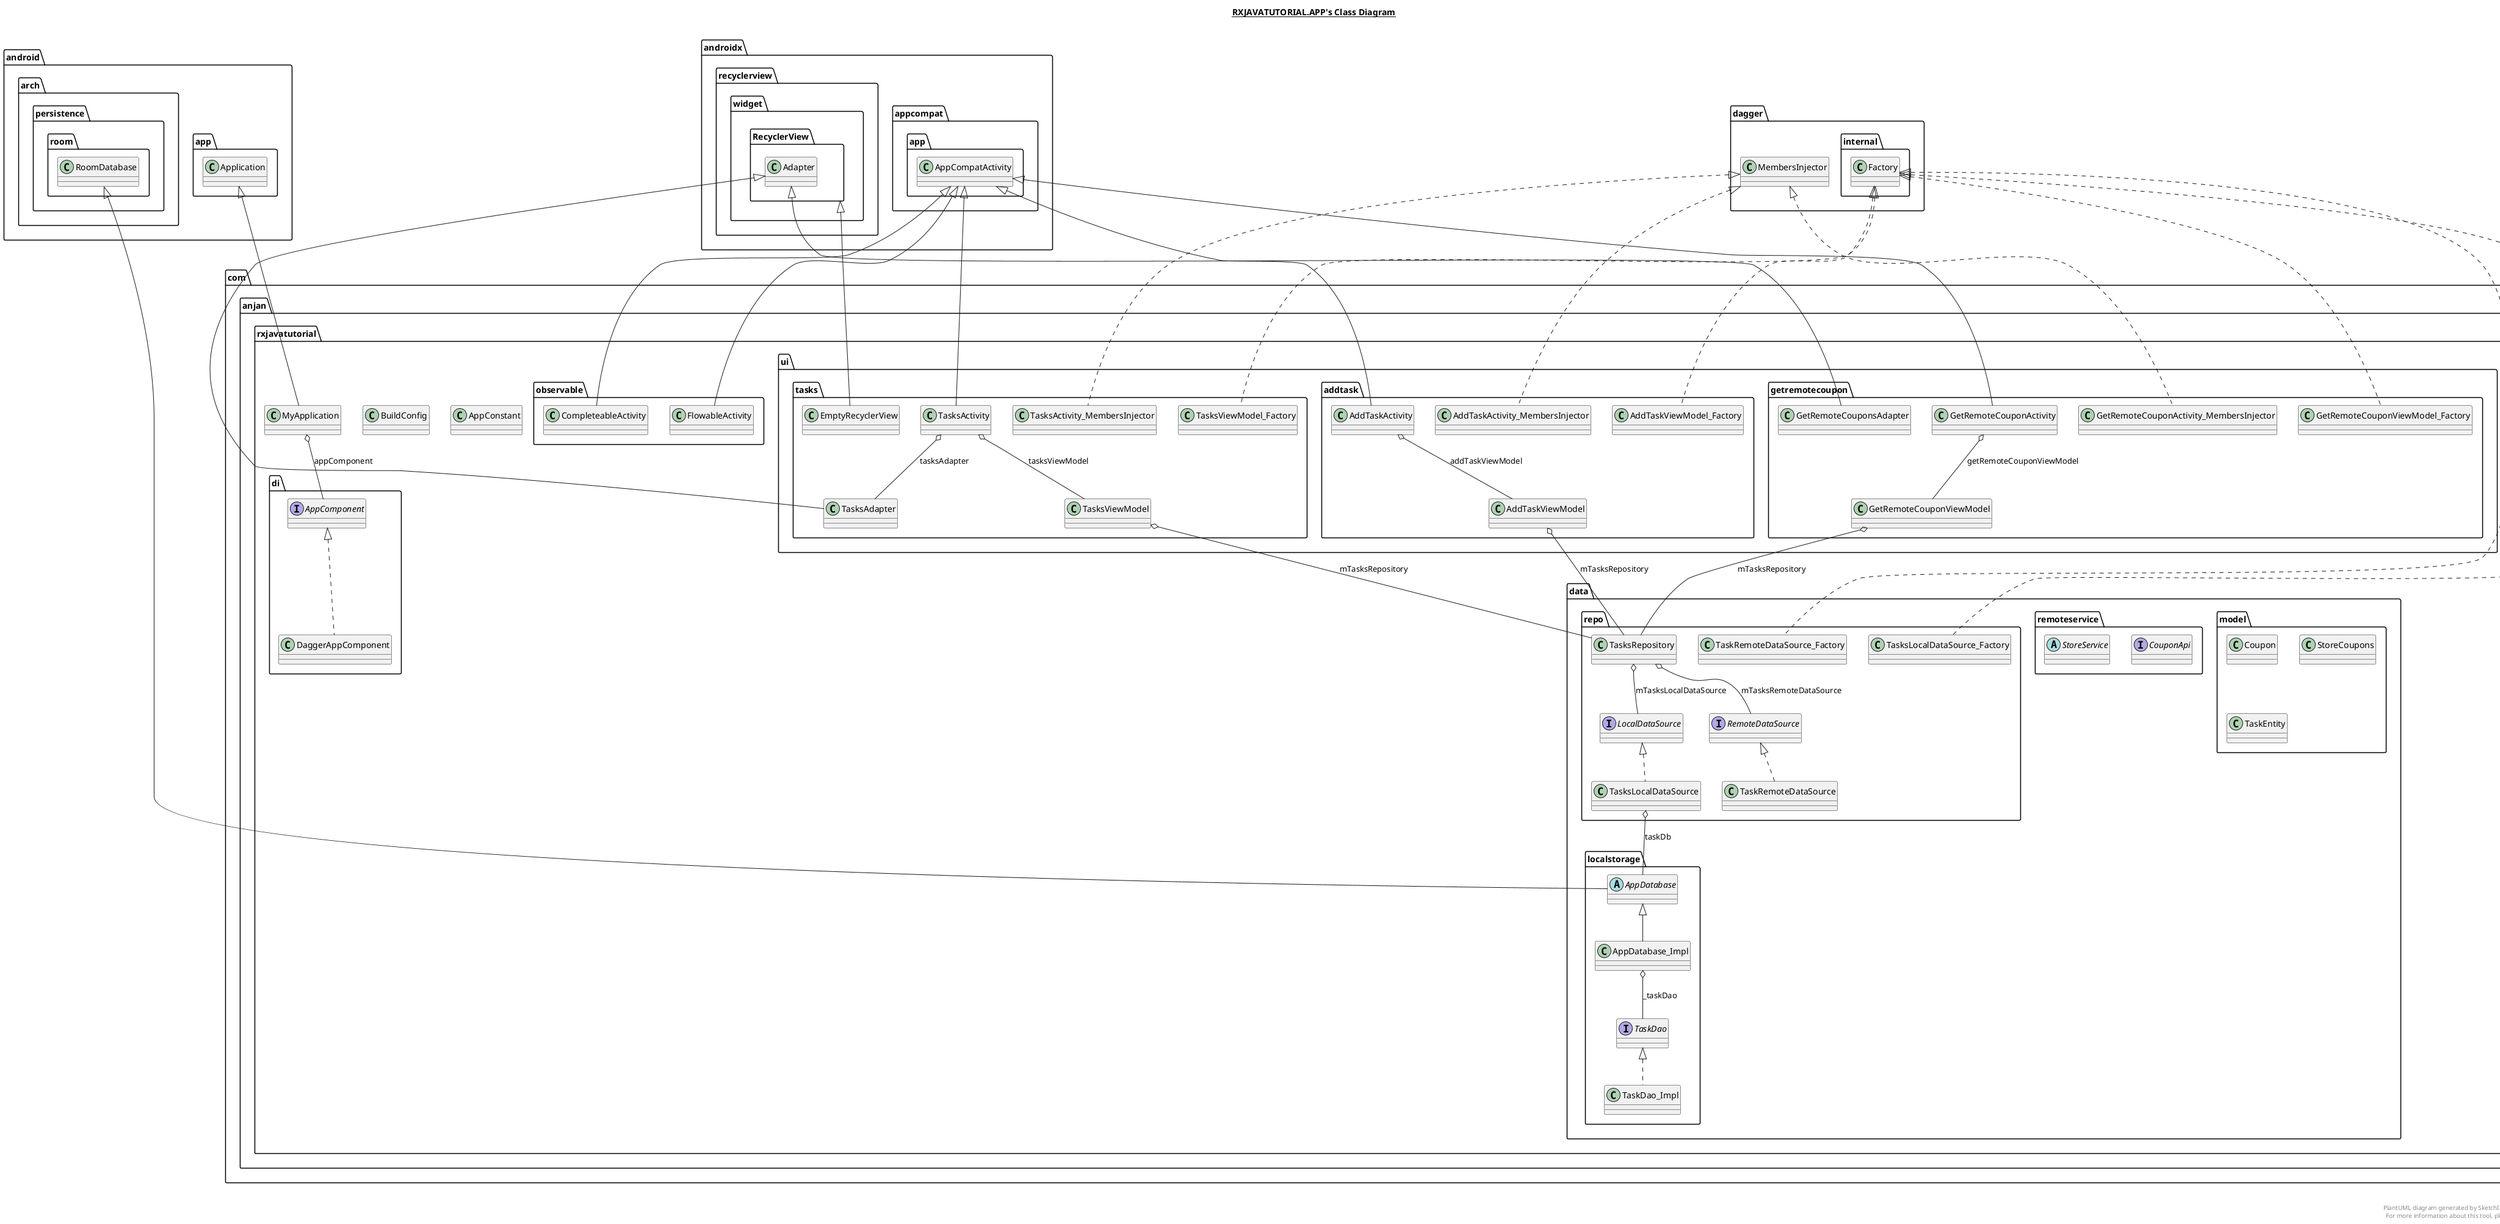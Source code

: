 @startuml

title __RXJAVATUTORIAL.APP's Class Diagram__\n

  namespace com.anjan.rxjavatutorial {
    class com.anjan.rxjavatutorial.AppConstant {
    }
  }
  

  namespace com.anjan.rxjavatutorial {
    class com.anjan.rxjavatutorial.BuildConfig {
    }
  }
  

  namespace com.anjan.rxjavatutorial {
    class com.anjan.rxjavatutorial.MyApplication {
    }
  }
  

  namespace com.anjan.rxjavatutorial {
    namespace data.localstorage {
      abstract class com.anjan.rxjavatutorial.data.localstorage.AppDatabase {
      }
    }
  }
  

  namespace com.anjan.rxjavatutorial {
    namespace data.localstorage {
      class com.anjan.rxjavatutorial.data.localstorage.AppDatabase_Impl {
      }
    }
  }
  

  namespace com.anjan.rxjavatutorial {
    namespace data.localstorage {
      interface com.anjan.rxjavatutorial.data.localstorage.TaskDao {
      }
    }
  }
  

  namespace com.anjan.rxjavatutorial {
    namespace data.localstorage {
      class com.anjan.rxjavatutorial.data.localstorage.TaskDao_Impl {
      }
    }
  }
  

  namespace com.anjan.rxjavatutorial {
    namespace data.model {
      class com.anjan.rxjavatutorial.data.model.Coupon {
      }
    }
  }
  

  namespace com.anjan.rxjavatutorial {
    namespace data.model {
      class com.anjan.rxjavatutorial.data.model.StoreCoupons {
      }
    }
  }
  

  namespace com.anjan.rxjavatutorial {
    namespace data.model {
      class com.anjan.rxjavatutorial.data.model.TaskEntity {
      }
    }
  }
  

  namespace com.anjan.rxjavatutorial {
    namespace data.remoteservice {
      interface com.anjan.rxjavatutorial.data.remoteservice.CouponApi {
      }
    }
  }
  

  namespace com.anjan.rxjavatutorial {
    namespace data.remoteservice {
      abstract class com.anjan.rxjavatutorial.data.remoteservice.StoreService {
      }
    }
  }
  

  namespace com.anjan.rxjavatutorial {
    namespace data.repo {
      interface com.anjan.rxjavatutorial.data.repo.LocalDataSource {
      }
    }
  }
  

  namespace com.anjan.rxjavatutorial {
    namespace data.repo {
      interface com.anjan.rxjavatutorial.data.repo.RemoteDataSource {
      }
    }
  }
  

  namespace com.anjan.rxjavatutorial {
    namespace data.repo {
      class com.anjan.rxjavatutorial.data.repo.TaskRemoteDataSource {
      }
    }
  }
  

  namespace com.anjan.rxjavatutorial {
    namespace data.repo {
      class com.anjan.rxjavatutorial.data.repo.TaskRemoteDataSource_Factory {
      }
    }
  }
  

  namespace com.anjan.rxjavatutorial {
    namespace data.repo {
      class com.anjan.rxjavatutorial.data.repo.TasksLocalDataSource {
      }
    }
  }
  

  namespace com.anjan.rxjavatutorial {
    namespace data.repo {
      class com.anjan.rxjavatutorial.data.repo.TasksLocalDataSource_Factory {
      }
    }
  }
  

  namespace com.anjan.rxjavatutorial {
    namespace data.repo {
      class com.anjan.rxjavatutorial.data.repo.TasksRepository {
      }
    }
  }
  

  namespace com.anjan.rxjavatutorial {
    namespace di {
      interface com.anjan.rxjavatutorial.di.AppComponent {
      }
    }
  }
  

  namespace com.anjan.rxjavatutorial {
    namespace di {
      class com.anjan.rxjavatutorial.di.DaggerAppComponent {
      }
    }
  }
  

  namespace com.anjan.rxjavatutorial {
    namespace observable {
      class com.anjan.rxjavatutorial.observable.CompleteableActivity {
      }
    }
  }
  

  namespace com.anjan.rxjavatutorial {
    namespace observable {
      class com.anjan.rxjavatutorial.observable.FlowableActivity {
      }
    }
  }
  

  namespace com.anjan.rxjavatutorial {
    namespace ui.addtask {
      class com.anjan.rxjavatutorial.ui.addtask.AddTaskActivity {
      }
    }
  }
  

  namespace com.anjan.rxjavatutorial {
    namespace ui.addtask {
      class com.anjan.rxjavatutorial.ui.addtask.AddTaskActivity_MembersInjector {
      }
    }
  }
  

  namespace com.anjan.rxjavatutorial {
    namespace ui.addtask {
      class com.anjan.rxjavatutorial.ui.addtask.AddTaskViewModel {
      }
    }
  }
  

  namespace com.anjan.rxjavatutorial {
    namespace ui.addtask {
      class com.anjan.rxjavatutorial.ui.addtask.AddTaskViewModel_Factory {
      }
    }
  }
  

  namespace com.anjan.rxjavatutorial {
    namespace ui.getremotecoupon {
      class com.anjan.rxjavatutorial.ui.getremotecoupon.GetRemoteCouponActivity {
      }
    }
  }
  

  namespace com.anjan.rxjavatutorial {
    namespace ui.getremotecoupon {
      class com.anjan.rxjavatutorial.ui.getremotecoupon.GetRemoteCouponActivity_MembersInjector {
      }
    }
  }
  

  namespace com.anjan.rxjavatutorial {
    namespace ui.getremotecoupon {
      class com.anjan.rxjavatutorial.ui.getremotecoupon.GetRemoteCouponViewModel {
      }
    }
  }
  

  namespace com.anjan.rxjavatutorial {
    namespace ui.getremotecoupon {
      class com.anjan.rxjavatutorial.ui.getremotecoupon.GetRemoteCouponViewModel_Factory {
      }
    }
  }
  

  namespace com.anjan.rxjavatutorial {
    namespace ui.getremotecoupon {
      class com.anjan.rxjavatutorial.ui.getremotecoupon.GetRemoteCouponsAdapter {
      }
    }
  }
  

  namespace com.anjan.rxjavatutorial {
    namespace ui.tasks {
      class com.anjan.rxjavatutorial.ui.tasks.EmptyRecyclerView {
      }
    }
  }
  

  namespace com.anjan.rxjavatutorial {
    namespace ui.tasks {
      class com.anjan.rxjavatutorial.ui.tasks.TasksActivity {
      }
    }
  }
  

  namespace com.anjan.rxjavatutorial {
    namespace ui.tasks {
      class com.anjan.rxjavatutorial.ui.tasks.TasksActivity_MembersInjector {
      }
    }
  }
  

  namespace com.anjan.rxjavatutorial {
    namespace ui.tasks {
      class com.anjan.rxjavatutorial.ui.tasks.TasksAdapter {
      }
    }
  }
  

  namespace com.anjan.rxjavatutorial {
    namespace ui.tasks {
      class com.anjan.rxjavatutorial.ui.tasks.TasksViewModel {
      }
    }
  }
  

  namespace com.anjan.rxjavatutorial {
    namespace ui.tasks {
      class com.anjan.rxjavatutorial.ui.tasks.TasksViewModel_Factory {
      }
    }
  }
  

  com.anjan.rxjavatutorial.MyApplication -up-|> android.app.Application
  com.anjan.rxjavatutorial.MyApplication o-- com.anjan.rxjavatutorial.di.AppComponent : appComponent
  com.anjan.rxjavatutorial.data.localstorage.AppDatabase -up-|> android.arch.persistence.room.RoomDatabase
  com.anjan.rxjavatutorial.data.localstorage.AppDatabase_Impl -up-|> com.anjan.rxjavatutorial.data.localstorage.AppDatabase
  com.anjan.rxjavatutorial.data.localstorage.AppDatabase_Impl o-- com.anjan.rxjavatutorial.data.localstorage.TaskDao : _taskDao
  com.anjan.rxjavatutorial.data.localstorage.TaskDao_Impl .up.|> com.anjan.rxjavatutorial.data.localstorage.TaskDao
  com.anjan.rxjavatutorial.data.repo.TaskRemoteDataSource .up.|> com.anjan.rxjavatutorial.data.repo.RemoteDataSource
  com.anjan.rxjavatutorial.data.repo.TaskRemoteDataSource_Factory .up.|> dagger.internal.Factory
  com.anjan.rxjavatutorial.data.repo.TasksLocalDataSource .up.|> com.anjan.rxjavatutorial.data.repo.LocalDataSource
  com.anjan.rxjavatutorial.data.repo.TasksLocalDataSource o-- com.anjan.rxjavatutorial.data.localstorage.AppDatabase : taskDb
  com.anjan.rxjavatutorial.data.repo.TasksLocalDataSource_Factory .up.|> dagger.internal.Factory
  com.anjan.rxjavatutorial.data.repo.TasksRepository o-- com.anjan.rxjavatutorial.data.repo.LocalDataSource : mTasksLocalDataSource
  com.anjan.rxjavatutorial.data.repo.TasksRepository o-- com.anjan.rxjavatutorial.data.repo.RemoteDataSource : mTasksRemoteDataSource
  com.anjan.rxjavatutorial.di.DaggerAppComponent .up.|> com.anjan.rxjavatutorial.di.AppComponent
  com.anjan.rxjavatutorial.observable.CompleteableActivity -up-|> androidx.appcompat.app.AppCompatActivity
  com.anjan.rxjavatutorial.observable.FlowableActivity -up-|> androidx.appcompat.app.AppCompatActivity
  com.anjan.rxjavatutorial.ui.addtask.AddTaskActivity -up-|> androidx.appcompat.app.AppCompatActivity
  com.anjan.rxjavatutorial.ui.addtask.AddTaskActivity o-- com.anjan.rxjavatutorial.ui.addtask.AddTaskViewModel : addTaskViewModel
  com.anjan.rxjavatutorial.ui.addtask.AddTaskActivity_MembersInjector .up.|> dagger.MembersInjector
  com.anjan.rxjavatutorial.ui.addtask.AddTaskViewModel o-- com.anjan.rxjavatutorial.data.repo.TasksRepository : mTasksRepository
  com.anjan.rxjavatutorial.ui.addtask.AddTaskViewModel_Factory .up.|> dagger.internal.Factory
  com.anjan.rxjavatutorial.ui.getremotecoupon.GetRemoteCouponActivity -up-|> androidx.appcompat.app.AppCompatActivity
  com.anjan.rxjavatutorial.ui.getremotecoupon.GetRemoteCouponActivity o-- com.anjan.rxjavatutorial.ui.getremotecoupon.GetRemoteCouponViewModel : getRemoteCouponViewModel
  com.anjan.rxjavatutorial.ui.getremotecoupon.GetRemoteCouponActivity_MembersInjector .up.|> dagger.MembersInjector
  com.anjan.rxjavatutorial.ui.getremotecoupon.GetRemoteCouponViewModel o-- com.anjan.rxjavatutorial.data.repo.TasksRepository : mTasksRepository
  com.anjan.rxjavatutorial.ui.getremotecoupon.GetRemoteCouponViewModel_Factory .up.|> dagger.internal.Factory
  com.anjan.rxjavatutorial.ui.getremotecoupon.GetRemoteCouponsAdapter -up-|> androidx.recyclerview.widget.RecyclerView.Adapter
  com.anjan.rxjavatutorial.ui.tasks.EmptyRecyclerView -up-|> androidx.recyclerview.widget.RecyclerView
  com.anjan.rxjavatutorial.ui.tasks.TasksActivity -up-|> androidx.appcompat.app.AppCompatActivity
  com.anjan.rxjavatutorial.ui.tasks.TasksActivity o-- com.anjan.rxjavatutorial.ui.tasks.TasksAdapter : tasksAdapter
  com.anjan.rxjavatutorial.ui.tasks.TasksActivity o-- com.anjan.rxjavatutorial.ui.tasks.TasksViewModel : tasksViewModel
  com.anjan.rxjavatutorial.ui.tasks.TasksActivity_MembersInjector .up.|> dagger.MembersInjector
  com.anjan.rxjavatutorial.ui.tasks.TasksAdapter -up-|> androidx.recyclerview.widget.RecyclerView.Adapter
  com.anjan.rxjavatutorial.ui.tasks.TasksViewModel o-- com.anjan.rxjavatutorial.data.repo.TasksRepository : mTasksRepository
  com.anjan.rxjavatutorial.ui.tasks.TasksViewModel_Factory .up.|> dagger.internal.Factory


right footer


PlantUML diagram generated by SketchIt! (https://bitbucket.org/pmesmeur/sketch.it)
For more information about this tool, please contact philippe.mesmeur@gmail.com
endfooter

@enduml
